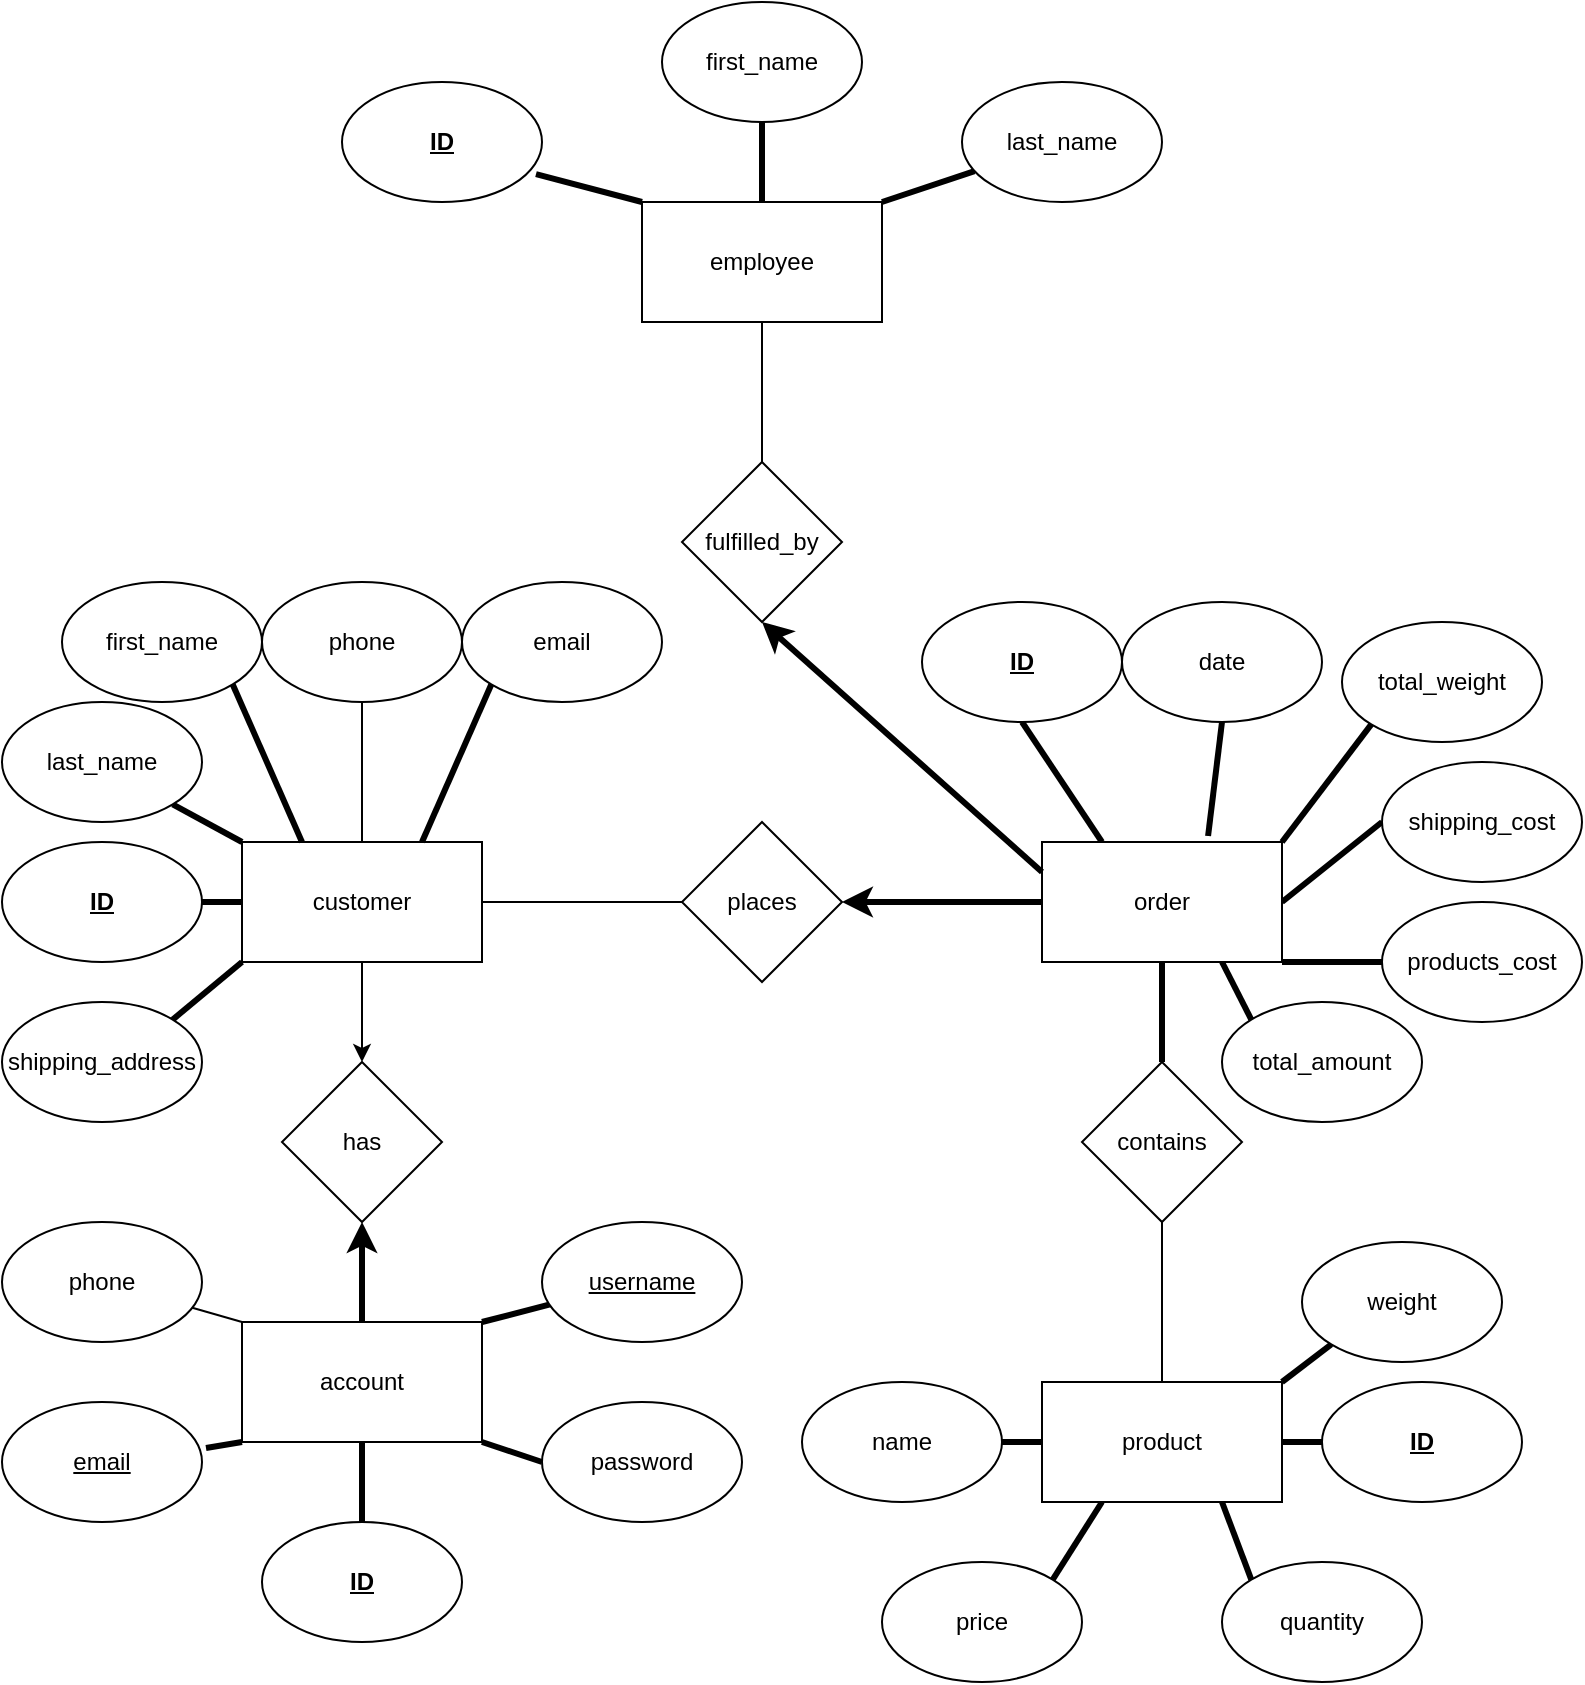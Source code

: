 <mxfile>
    <diagram id="qejtyfznvH62nPkw2l1b" name="Page-1">
        <mxGraphModel dx="1374" dy="1890" grid="1" gridSize="10" guides="1" tooltips="1" connect="1" arrows="1" fold="1" page="1" pageScale="1" pageWidth="850" pageHeight="1100" math="0" shadow="0">
            <root>
                <mxCell id="0"/>
                <mxCell id="1" parent="0"/>
                <mxCell id="8" style="edgeStyle=none;html=1;exitX=0.5;exitY=1;exitDx=0;exitDy=0;entryX=0.5;entryY=0;entryDx=0;entryDy=0;" edge="1" parent="1" source="2" target="7">
                    <mxGeometry relative="1" as="geometry"/>
                </mxCell>
                <mxCell id="25" style="edgeStyle=none;html=1;exitX=0;exitY=0.5;exitDx=0;exitDy=0;entryX=1;entryY=0.5;entryDx=0;entryDy=0;endArrow=none;endFill=0;strokeWidth=3;" edge="1" parent="1" source="2" target="18">
                    <mxGeometry relative="1" as="geometry"/>
                </mxCell>
                <mxCell id="31" style="edgeStyle=none;html=1;exitX=1;exitY=0.5;exitDx=0;exitDy=0;entryX=0;entryY=0.5;entryDx=0;entryDy=0;endArrow=none;endFill=0;strokeWidth=1;" edge="1" parent="1" source="2" target="30">
                    <mxGeometry relative="1" as="geometry"/>
                </mxCell>
                <mxCell id="2" value="customer" style="rounded=0;whiteSpace=wrap;html=1;" vertex="1" parent="1">
                    <mxGeometry x="120" y="200" width="120" height="60" as="geometry"/>
                </mxCell>
                <mxCell id="42" style="edgeStyle=none;html=1;exitX=0.25;exitY=0;exitDx=0;exitDy=0;entryX=0.5;entryY=1;entryDx=0;entryDy=0;endArrow=none;endFill=0;strokeWidth=3;" edge="1" parent="1" source="3" target="40">
                    <mxGeometry relative="1" as="geometry"/>
                </mxCell>
                <mxCell id="52" style="edgeStyle=none;html=1;exitX=0.692;exitY=-0.05;exitDx=0;exitDy=0;entryX=0.5;entryY=1;entryDx=0;entryDy=0;endArrow=none;endFill=0;strokeWidth=3;exitPerimeter=0;" edge="1" parent="1" source="3" target="41">
                    <mxGeometry relative="1" as="geometry"/>
                </mxCell>
                <mxCell id="54" style="edgeStyle=none;html=1;exitX=1;exitY=1;exitDx=0;exitDy=0;endArrow=none;endFill=0;strokeWidth=3;" edge="1" parent="1" source="3" target="51">
                    <mxGeometry relative="1" as="geometry"/>
                </mxCell>
                <mxCell id="68" style="edgeStyle=none;html=1;exitX=1;exitY=0;exitDx=0;exitDy=0;entryX=0;entryY=1;entryDx=0;entryDy=0;startArrow=none;startFill=0;endArrow=none;endFill=0;strokeWidth=3;" edge="1" parent="1" source="3" target="67">
                    <mxGeometry relative="1" as="geometry"/>
                </mxCell>
                <mxCell id="70" style="edgeStyle=none;html=1;exitX=1;exitY=0.5;exitDx=0;exitDy=0;entryX=0;entryY=0.5;entryDx=0;entryDy=0;startArrow=none;startFill=0;endArrow=none;endFill=0;strokeWidth=3;" edge="1" parent="1" source="3" target="69">
                    <mxGeometry relative="1" as="geometry"/>
                </mxCell>
                <mxCell id="73" style="edgeStyle=none;html=1;exitX=0.75;exitY=1;exitDx=0;exitDy=0;entryX=0;entryY=0;entryDx=0;entryDy=0;startArrow=none;startFill=0;endArrow=none;endFill=0;strokeWidth=3;" edge="1" parent="1" source="3" target="71">
                    <mxGeometry relative="1" as="geometry"/>
                </mxCell>
                <mxCell id="3" value="order" style="rounded=0;whiteSpace=wrap;html=1;" vertex="1" parent="1">
                    <mxGeometry x="520" y="200" width="120" height="60" as="geometry"/>
                </mxCell>
                <mxCell id="9" style="edgeStyle=none;html=1;exitX=0.5;exitY=0;exitDx=0;exitDy=0;entryX=0.5;entryY=1;entryDx=0;entryDy=0;strokeWidth=3;" edge="1" parent="1" source="4" target="7">
                    <mxGeometry relative="1" as="geometry"/>
                </mxCell>
                <mxCell id="20" style="edgeStyle=none;html=1;exitX=0;exitY=0;exitDx=0;exitDy=0;endArrow=none;endFill=0;strokeWidth=1;" edge="1" parent="1" source="4" target="14">
                    <mxGeometry relative="1" as="geometry"/>
                </mxCell>
                <mxCell id="21" style="edgeStyle=none;html=1;exitX=1;exitY=0;exitDx=0;exitDy=0;entryX=0.05;entryY=0.683;entryDx=0;entryDy=0;entryPerimeter=0;endArrow=none;endFill=0;strokeWidth=3;" edge="1" parent="1" source="4" target="11">
                    <mxGeometry relative="1" as="geometry"/>
                </mxCell>
                <mxCell id="22" style="edgeStyle=none;html=1;exitX=1;exitY=1;exitDx=0;exitDy=0;entryX=0;entryY=0.5;entryDx=0;entryDy=0;endArrow=none;endFill=0;strokeWidth=3;" edge="1" parent="1" source="4" target="13">
                    <mxGeometry relative="1" as="geometry"/>
                </mxCell>
                <mxCell id="23" style="edgeStyle=none;html=1;exitX=0.5;exitY=1;exitDx=0;exitDy=0;entryX=0.5;entryY=0;entryDx=0;entryDy=0;endArrow=none;endFill=0;strokeWidth=3;" edge="1" parent="1" source="4" target="17">
                    <mxGeometry relative="1" as="geometry"/>
                </mxCell>
                <mxCell id="24" style="edgeStyle=none;html=1;exitX=0;exitY=1;exitDx=0;exitDy=0;entryX=1.02;entryY=0.383;entryDx=0;entryDy=0;entryPerimeter=0;endArrow=none;endFill=0;strokeWidth=3;" edge="1" parent="1" source="4" target="15">
                    <mxGeometry relative="1" as="geometry"/>
                </mxCell>
                <mxCell id="4" value="account" style="rounded=0;whiteSpace=wrap;html=1;" vertex="1" parent="1">
                    <mxGeometry x="120" y="440" width="120" height="60" as="geometry"/>
                </mxCell>
                <mxCell id="7" value="has" style="rhombus;whiteSpace=wrap;html=1;" vertex="1" parent="1">
                    <mxGeometry x="140" y="310" width="80" height="80" as="geometry"/>
                </mxCell>
                <mxCell id="11" value="&lt;u&gt;username&lt;/u&gt;" style="ellipse;whiteSpace=wrap;html=1;" vertex="1" parent="1">
                    <mxGeometry x="270" y="390" width="100" height="60" as="geometry"/>
                </mxCell>
                <mxCell id="13" value="password" style="ellipse;whiteSpace=wrap;html=1;" vertex="1" parent="1">
                    <mxGeometry x="270" y="480" width="100" height="60" as="geometry"/>
                </mxCell>
                <mxCell id="14" value="phone" style="ellipse;whiteSpace=wrap;html=1;" vertex="1" parent="1">
                    <mxGeometry y="390" width="100" height="60" as="geometry"/>
                </mxCell>
                <mxCell id="15" value="&lt;u&gt;email&lt;/u&gt;" style="ellipse;whiteSpace=wrap;html=1;" vertex="1" parent="1">
                    <mxGeometry y="480" width="100" height="60" as="geometry"/>
                </mxCell>
                <mxCell id="17" value="&lt;u&gt;&lt;b&gt;ID&lt;/b&gt;&lt;/u&gt;" style="ellipse;whiteSpace=wrap;html=1;" vertex="1" parent="1">
                    <mxGeometry x="130" y="540" width="100" height="60" as="geometry"/>
                </mxCell>
                <mxCell id="18" value="&lt;u&gt;&lt;b&gt;ID&lt;/b&gt;&lt;/u&gt;" style="ellipse;whiteSpace=wrap;html=1;" vertex="1" parent="1">
                    <mxGeometry y="200" width="100" height="60" as="geometry"/>
                </mxCell>
                <mxCell id="59" style="edgeStyle=none;html=1;exitX=1;exitY=1;exitDx=0;exitDy=0;entryX=0.25;entryY=0;entryDx=0;entryDy=0;endArrow=none;endFill=0;strokeWidth=3;" edge="1" parent="1" source="19" target="2">
                    <mxGeometry relative="1" as="geometry"/>
                </mxCell>
                <mxCell id="19" value="first_name" style="ellipse;whiteSpace=wrap;html=1;" vertex="1" parent="1">
                    <mxGeometry x="30" y="70" width="100" height="60" as="geometry"/>
                </mxCell>
                <mxCell id="32" style="edgeStyle=none;html=1;exitX=1;exitY=0.5;exitDx=0;exitDy=0;entryX=0;entryY=0.5;entryDx=0;entryDy=0;endArrow=none;endFill=0;strokeWidth=3;startArrow=classic;startFill=1;" edge="1" parent="1" source="30" target="3">
                    <mxGeometry relative="1" as="geometry"/>
                </mxCell>
                <mxCell id="30" value="places" style="rhombus;whiteSpace=wrap;html=1;" vertex="1" parent="1">
                    <mxGeometry x="340" y="190" width="80" height="80" as="geometry"/>
                </mxCell>
                <mxCell id="34" value="price" style="ellipse;whiteSpace=wrap;html=1;" vertex="1" parent="1">
                    <mxGeometry x="440" y="560" width="100" height="60" as="geometry"/>
                </mxCell>
                <mxCell id="36" value="quantity" style="ellipse;whiteSpace=wrap;html=1;" vertex="1" parent="1">
                    <mxGeometry x="610" y="560" width="100" height="60" as="geometry"/>
                </mxCell>
                <mxCell id="48" style="edgeStyle=none;html=1;exitX=1;exitY=0.5;exitDx=0;exitDy=0;entryX=0;entryY=0.5;entryDx=0;entryDy=0;endArrow=none;endFill=0;strokeWidth=3;" edge="1" parent="1" source="37" target="39">
                    <mxGeometry relative="1" as="geometry"/>
                </mxCell>
                <mxCell id="49" style="edgeStyle=none;html=1;exitX=0.75;exitY=1;exitDx=0;exitDy=0;entryX=0;entryY=0;entryDx=0;entryDy=0;endArrow=none;endFill=0;strokeWidth=3;" edge="1" parent="1" source="37" target="36">
                    <mxGeometry relative="1" as="geometry"/>
                </mxCell>
                <mxCell id="50" style="edgeStyle=none;html=1;exitX=0.25;exitY=1;exitDx=0;exitDy=0;entryX=1;entryY=0;entryDx=0;entryDy=0;endArrow=none;endFill=0;strokeWidth=3;" edge="1" parent="1" source="37" target="34">
                    <mxGeometry relative="1" as="geometry"/>
                </mxCell>
                <mxCell id="66" style="edgeStyle=none;html=1;exitX=1;exitY=0;exitDx=0;exitDy=0;entryX=0;entryY=1;entryDx=0;entryDy=0;startArrow=none;startFill=0;endArrow=none;endFill=0;strokeWidth=3;" edge="1" parent="1" source="37" target="65">
                    <mxGeometry relative="1" as="geometry"/>
                </mxCell>
                <mxCell id="37" value="product" style="rounded=0;whiteSpace=wrap;html=1;" vertex="1" parent="1">
                    <mxGeometry x="520" y="470" width="120" height="60" as="geometry"/>
                </mxCell>
                <mxCell id="47" style="edgeStyle=none;html=1;exitX=1;exitY=0.5;exitDx=0;exitDy=0;entryX=0;entryY=0.5;entryDx=0;entryDy=0;endArrow=none;endFill=0;strokeWidth=3;" edge="1" parent="1" target="37">
                    <mxGeometry relative="1" as="geometry">
                        <mxPoint x="500" y="500" as="sourcePoint"/>
                    </mxGeometry>
                </mxCell>
                <mxCell id="38" value="name" style="ellipse;whiteSpace=wrap;html=1;" vertex="1" parent="1">
                    <mxGeometry x="400" y="470" width="100" height="60" as="geometry"/>
                </mxCell>
                <mxCell id="39" value="&lt;b&gt;&lt;u&gt;ID&lt;/u&gt;&lt;/b&gt;" style="ellipse;whiteSpace=wrap;html=1;" vertex="1" parent="1">
                    <mxGeometry x="660" y="470" width="100" height="60" as="geometry"/>
                </mxCell>
                <mxCell id="40" value="&lt;u&gt;&lt;b&gt;ID&lt;/b&gt;&lt;/u&gt;" style="ellipse;whiteSpace=wrap;html=1;" vertex="1" parent="1">
                    <mxGeometry x="460" y="80" width="100" height="60" as="geometry"/>
                </mxCell>
                <mxCell id="41" value="date" style="ellipse;whiteSpace=wrap;html=1;" vertex="1" parent="1">
                    <mxGeometry x="560" y="80" width="100" height="60" as="geometry"/>
                </mxCell>
                <mxCell id="45" style="edgeStyle=none;html=1;exitX=0.5;exitY=0;exitDx=0;exitDy=0;entryX=0.5;entryY=1;entryDx=0;entryDy=0;endArrow=none;endFill=0;strokeWidth=3;" edge="1" parent="1" source="44" target="3">
                    <mxGeometry relative="1" as="geometry"/>
                </mxCell>
                <mxCell id="46" style="edgeStyle=none;html=1;exitX=0.5;exitY=1;exitDx=0;exitDy=0;entryX=0.5;entryY=0;entryDx=0;entryDy=0;endArrow=none;endFill=0;strokeWidth=1;" edge="1" parent="1" source="44" target="37">
                    <mxGeometry relative="1" as="geometry">
                        <mxPoint x="580" y="420" as="sourcePoint"/>
                    </mxGeometry>
                </mxCell>
                <mxCell id="44" value="contains" style="rhombus;whiteSpace=wrap;html=1;" vertex="1" parent="1">
                    <mxGeometry x="540" y="310" width="80" height="80" as="geometry"/>
                </mxCell>
                <mxCell id="51" value="products_cost" style="ellipse;whiteSpace=wrap;html=1;" vertex="1" parent="1">
                    <mxGeometry x="690" y="230" width="100" height="60" as="geometry"/>
                </mxCell>
                <mxCell id="60" style="edgeStyle=none;html=1;exitX=0;exitY=1;exitDx=0;exitDy=0;entryX=0.75;entryY=0;entryDx=0;entryDy=0;endArrow=none;endFill=0;strokeWidth=3;" edge="1" parent="1" source="55" target="2">
                    <mxGeometry relative="1" as="geometry"/>
                </mxCell>
                <mxCell id="55" value="email" style="ellipse;whiteSpace=wrap;html=1;" vertex="1" parent="1">
                    <mxGeometry x="230" y="70" width="100" height="60" as="geometry"/>
                </mxCell>
                <mxCell id="61" style="edgeStyle=none;html=1;exitX=0.5;exitY=1;exitDx=0;exitDy=0;entryX=0.5;entryY=0;entryDx=0;entryDy=0;endArrow=none;endFill=0;strokeWidth=1;" edge="1" parent="1" source="58" target="2">
                    <mxGeometry relative="1" as="geometry"/>
                </mxCell>
                <mxCell id="58" value="phone" style="ellipse;whiteSpace=wrap;html=1;" vertex="1" parent="1">
                    <mxGeometry x="130" y="70" width="100" height="60" as="geometry"/>
                </mxCell>
                <mxCell id="64" style="edgeStyle=none;html=1;exitX=1;exitY=0;exitDx=0;exitDy=0;entryX=0;entryY=1;entryDx=0;entryDy=0;startArrow=none;startFill=0;endArrow=none;endFill=0;strokeWidth=3;" edge="1" parent="1" source="63" target="2">
                    <mxGeometry relative="1" as="geometry"/>
                </mxCell>
                <mxCell id="63" value="shipping_address" style="ellipse;whiteSpace=wrap;html=1;" vertex="1" parent="1">
                    <mxGeometry y="280" width="100" height="60" as="geometry"/>
                </mxCell>
                <mxCell id="65" value="weight" style="ellipse;whiteSpace=wrap;html=1;" vertex="1" parent="1">
                    <mxGeometry x="650" y="400" width="100" height="60" as="geometry"/>
                </mxCell>
                <mxCell id="67" value="total_weight" style="ellipse;whiteSpace=wrap;html=1;" vertex="1" parent="1">
                    <mxGeometry x="670" y="90" width="100" height="60" as="geometry"/>
                </mxCell>
                <mxCell id="69" value="shipping_cost" style="ellipse;whiteSpace=wrap;html=1;" vertex="1" parent="1">
                    <mxGeometry x="690" y="160" width="100" height="60" as="geometry"/>
                </mxCell>
                <mxCell id="71" value="total_amount" style="ellipse;whiteSpace=wrap;html=1;" vertex="1" parent="1">
                    <mxGeometry x="610" y="280" width="100" height="60" as="geometry"/>
                </mxCell>
                <mxCell id="76" style="edgeStyle=none;html=1;exitX=0.5;exitY=1;exitDx=0;exitDy=0;entryX=0;entryY=0.25;entryDx=0;entryDy=0;startArrow=classic;startFill=1;endArrow=none;endFill=0;strokeWidth=3;" edge="1" parent="1" source="74" target="3">
                    <mxGeometry relative="1" as="geometry"/>
                </mxCell>
                <mxCell id="78" style="edgeStyle=none;html=1;exitX=0.5;exitY=0;exitDx=0;exitDy=0;entryX=0.5;entryY=1;entryDx=0;entryDy=0;startArrow=none;startFill=0;endArrow=none;endFill=0;strokeWidth=1;" edge="1" parent="1" source="74" target="77">
                    <mxGeometry relative="1" as="geometry"/>
                </mxCell>
                <mxCell id="74" value="fulfilled_by" style="rhombus;whiteSpace=wrap;html=1;" vertex="1" parent="1">
                    <mxGeometry x="340" y="10" width="80" height="80" as="geometry"/>
                </mxCell>
                <mxCell id="80" style="edgeStyle=none;html=1;exitX=0;exitY=0;exitDx=0;exitDy=0;entryX=0.97;entryY=0.767;entryDx=0;entryDy=0;startArrow=none;startFill=0;endArrow=none;endFill=0;strokeWidth=3;entryPerimeter=0;" edge="1" parent="1" source="77" target="79">
                    <mxGeometry relative="1" as="geometry"/>
                </mxCell>
                <mxCell id="82" style="edgeStyle=none;html=1;exitX=0.5;exitY=0;exitDx=0;exitDy=0;entryX=0.5;entryY=1;entryDx=0;entryDy=0;startArrow=none;startFill=0;endArrow=none;endFill=0;strokeWidth=3;" edge="1" parent="1" source="77" target="81">
                    <mxGeometry relative="1" as="geometry"/>
                </mxCell>
                <mxCell id="85" style="edgeStyle=none;html=1;exitX=1;exitY=0;exitDx=0;exitDy=0;startArrow=none;startFill=0;endArrow=none;endFill=0;strokeWidth=3;" edge="1" parent="1" source="77" target="84">
                    <mxGeometry relative="1" as="geometry"/>
                </mxCell>
                <mxCell id="77" value="employee" style="rounded=0;whiteSpace=wrap;html=1;" vertex="1" parent="1">
                    <mxGeometry x="320" y="-120" width="120" height="60" as="geometry"/>
                </mxCell>
                <mxCell id="79" value="&lt;u&gt;&lt;b&gt;ID&lt;/b&gt;&lt;/u&gt;" style="ellipse;whiteSpace=wrap;html=1;" vertex="1" parent="1">
                    <mxGeometry x="170" y="-180" width="100" height="60" as="geometry"/>
                </mxCell>
                <mxCell id="81" value="first_name" style="ellipse;whiteSpace=wrap;html=1;" vertex="1" parent="1">
                    <mxGeometry x="330" y="-220" width="100" height="60" as="geometry"/>
                </mxCell>
                <mxCell id="84" value="last_name" style="ellipse;whiteSpace=wrap;html=1;" vertex="1" parent="1">
                    <mxGeometry x="480" y="-180" width="100" height="60" as="geometry"/>
                </mxCell>
                <mxCell id="87" style="edgeStyle=none;html=1;exitX=1;exitY=1;exitDx=0;exitDy=0;entryX=0;entryY=0;entryDx=0;entryDy=0;startArrow=none;startFill=0;endArrow=none;endFill=0;strokeWidth=3;" edge="1" parent="1" source="86" target="2">
                    <mxGeometry relative="1" as="geometry"/>
                </mxCell>
                <mxCell id="86" value="last_name" style="ellipse;whiteSpace=wrap;html=1;" vertex="1" parent="1">
                    <mxGeometry y="130" width="100" height="60" as="geometry"/>
                </mxCell>
            </root>
        </mxGraphModel>
    </diagram>
</mxfile>